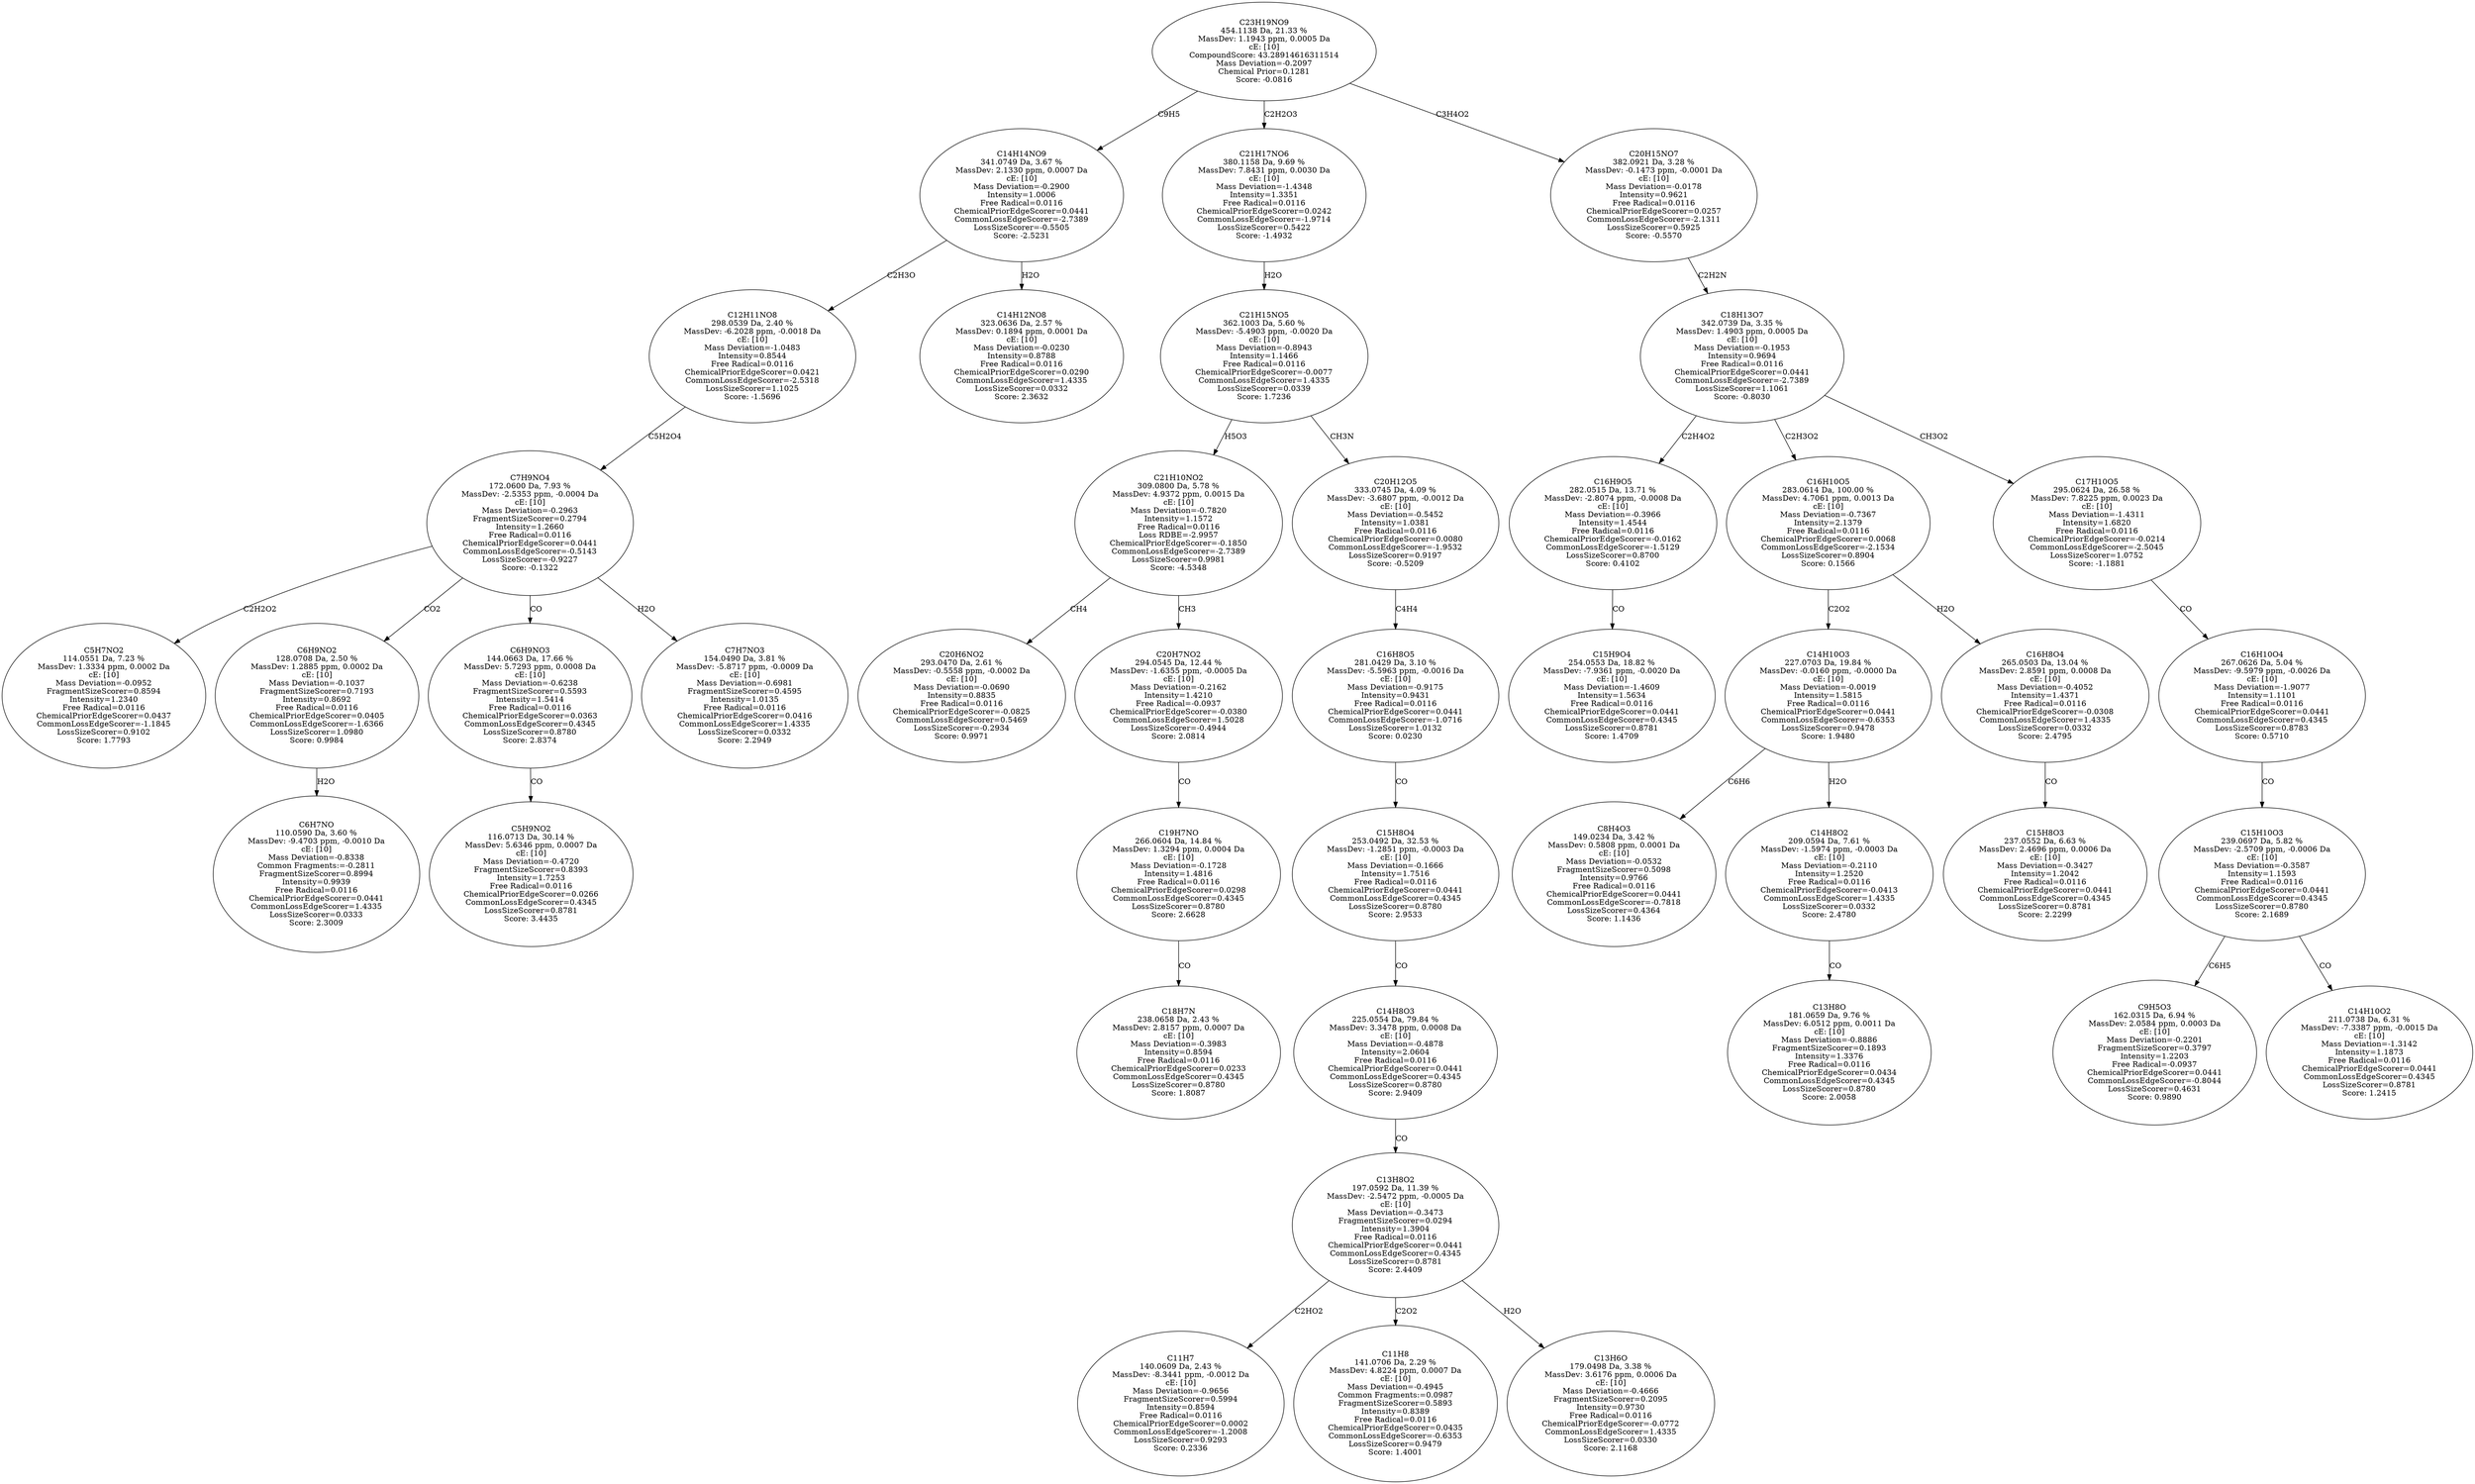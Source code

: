 strict digraph {
v1 [label="C5H7NO2\n114.0551 Da, 7.23 %\nMassDev: 1.3334 ppm, 0.0002 Da\ncE: [10]\nMass Deviation=-0.0952\nFragmentSizeScorer=0.8594\nIntensity=1.2340\nFree Radical=0.0116\nChemicalPriorEdgeScorer=0.0437\nCommonLossEdgeScorer=-1.1845\nLossSizeScorer=0.9102\nScore: 1.7793"];
v2 [label="C6H7NO\n110.0590 Da, 3.60 %\nMassDev: -9.4703 ppm, -0.0010 Da\ncE: [10]\nMass Deviation=-0.8338\nCommon Fragments:=-0.2811\nFragmentSizeScorer=0.8994\nIntensity=0.9939\nFree Radical=0.0116\nChemicalPriorEdgeScorer=0.0441\nCommonLossEdgeScorer=1.4335\nLossSizeScorer=0.0333\nScore: 2.3009"];
v3 [label="C6H9NO2\n128.0708 Da, 2.50 %\nMassDev: 1.2885 ppm, 0.0002 Da\ncE: [10]\nMass Deviation=-0.1037\nFragmentSizeScorer=0.7193\nIntensity=0.8692\nFree Radical=0.0116\nChemicalPriorEdgeScorer=0.0405\nCommonLossEdgeScorer=-1.6366\nLossSizeScorer=1.0980\nScore: 0.9984"];
v4 [label="C5H9NO2\n116.0713 Da, 30.14 %\nMassDev: 5.6346 ppm, 0.0007 Da\ncE: [10]\nMass Deviation=-0.4720\nFragmentSizeScorer=0.8393\nIntensity=1.7253\nFree Radical=0.0116\nChemicalPriorEdgeScorer=0.0266\nCommonLossEdgeScorer=0.4345\nLossSizeScorer=0.8781\nScore: 3.4435"];
v5 [label="C6H9NO3\n144.0663 Da, 17.66 %\nMassDev: 5.7293 ppm, 0.0008 Da\ncE: [10]\nMass Deviation=-0.6238\nFragmentSizeScorer=0.5593\nIntensity=1.5414\nFree Radical=0.0116\nChemicalPriorEdgeScorer=0.0363\nCommonLossEdgeScorer=0.4345\nLossSizeScorer=0.8780\nScore: 2.8374"];
v6 [label="C7H7NO3\n154.0490 Da, 3.81 %\nMassDev: -5.8717 ppm, -0.0009 Da\ncE: [10]\nMass Deviation=-0.6981\nFragmentSizeScorer=0.4595\nIntensity=1.0135\nFree Radical=0.0116\nChemicalPriorEdgeScorer=0.0416\nCommonLossEdgeScorer=1.4335\nLossSizeScorer=0.0332\nScore: 2.2949"];
v7 [label="C7H9NO4\n172.0600 Da, 7.93 %\nMassDev: -2.5353 ppm, -0.0004 Da\ncE: [10]\nMass Deviation=-0.2963\nFragmentSizeScorer=0.2794\nIntensity=1.2660\nFree Radical=0.0116\nChemicalPriorEdgeScorer=0.0441\nCommonLossEdgeScorer=-0.5143\nLossSizeScorer=-0.9227\nScore: -0.1322"];
v8 [label="C12H11NO8\n298.0539 Da, 2.40 %\nMassDev: -6.2028 ppm, -0.0018 Da\ncE: [10]\nMass Deviation=-1.0483\nIntensity=0.8544\nFree Radical=0.0116\nChemicalPriorEdgeScorer=0.0421\nCommonLossEdgeScorer=-2.5318\nLossSizeScorer=1.1025\nScore: -1.5696"];
v9 [label="C14H12NO8\n323.0636 Da, 2.57 %\nMassDev: 0.1894 ppm, 0.0001 Da\ncE: [10]\nMass Deviation=-0.0230\nIntensity=0.8788\nFree Radical=0.0116\nChemicalPriorEdgeScorer=0.0290\nCommonLossEdgeScorer=1.4335\nLossSizeScorer=0.0332\nScore: 2.3632"];
v10 [label="C14H14NO9\n341.0749 Da, 3.67 %\nMassDev: 2.1330 ppm, 0.0007 Da\ncE: [10]\nMass Deviation=-0.2900\nIntensity=1.0006\nFree Radical=0.0116\nChemicalPriorEdgeScorer=0.0441\nCommonLossEdgeScorer=-2.7389\nLossSizeScorer=-0.5505\nScore: -2.5231"];
v11 [label="C20H6NO2\n293.0470 Da, 2.61 %\nMassDev: -0.5558 ppm, -0.0002 Da\ncE: [10]\nMass Deviation=-0.0690\nIntensity=0.8835\nFree Radical=0.0116\nChemicalPriorEdgeScorer=-0.0825\nCommonLossEdgeScorer=0.5469\nLossSizeScorer=-0.2934\nScore: 0.9971"];
v12 [label="C18H7N\n238.0658 Da, 2.43 %\nMassDev: 2.8157 ppm, 0.0007 Da\ncE: [10]\nMass Deviation=-0.3983\nIntensity=0.8594\nFree Radical=0.0116\nChemicalPriorEdgeScorer=0.0233\nCommonLossEdgeScorer=0.4345\nLossSizeScorer=0.8780\nScore: 1.8087"];
v13 [label="C19H7NO\n266.0604 Da, 14.84 %\nMassDev: 1.3294 ppm, 0.0004 Da\ncE: [10]\nMass Deviation=-0.1728\nIntensity=1.4816\nFree Radical=0.0116\nChemicalPriorEdgeScorer=0.0298\nCommonLossEdgeScorer=0.4345\nLossSizeScorer=0.8780\nScore: 2.6628"];
v14 [label="C20H7NO2\n294.0545 Da, 12.44 %\nMassDev: -1.6355 ppm, -0.0005 Da\ncE: [10]\nMass Deviation=-0.2162\nIntensity=1.4210\nFree Radical=-0.0937\nChemicalPriorEdgeScorer=-0.0380\nCommonLossEdgeScorer=1.5028\nLossSizeScorer=-0.4944\nScore: 2.0814"];
v15 [label="C21H10NO2\n309.0800 Da, 5.78 %\nMassDev: 4.9372 ppm, 0.0015 Da\ncE: [10]\nMass Deviation=-0.7820\nIntensity=1.1572\nFree Radical=0.0116\nLoss RDBE=-2.9957\nChemicalPriorEdgeScorer=-0.1850\nCommonLossEdgeScorer=-2.7389\nLossSizeScorer=0.9981\nScore: -4.5348"];
v16 [label="C11H7\n140.0609 Da, 2.43 %\nMassDev: -8.3441 ppm, -0.0012 Da\ncE: [10]\nMass Deviation=-0.9656\nFragmentSizeScorer=0.5994\nIntensity=0.8594\nFree Radical=0.0116\nChemicalPriorEdgeScorer=0.0002\nCommonLossEdgeScorer=-1.2008\nLossSizeScorer=0.9293\nScore: 0.2336"];
v17 [label="C11H8\n141.0706 Da, 2.29 %\nMassDev: 4.8224 ppm, 0.0007 Da\ncE: [10]\nMass Deviation=-0.4945\nCommon Fragments:=0.0987\nFragmentSizeScorer=0.5893\nIntensity=0.8389\nFree Radical=0.0116\nChemicalPriorEdgeScorer=0.0435\nCommonLossEdgeScorer=-0.6353\nLossSizeScorer=0.9479\nScore: 1.4001"];
v18 [label="C13H6O\n179.0498 Da, 3.38 %\nMassDev: 3.6176 ppm, 0.0006 Da\ncE: [10]\nMass Deviation=-0.4666\nFragmentSizeScorer=0.2095\nIntensity=0.9730\nFree Radical=0.0116\nChemicalPriorEdgeScorer=-0.0772\nCommonLossEdgeScorer=1.4335\nLossSizeScorer=0.0330\nScore: 2.1168"];
v19 [label="C13H8O2\n197.0592 Da, 11.39 %\nMassDev: -2.5472 ppm, -0.0005 Da\ncE: [10]\nMass Deviation=-0.3473\nFragmentSizeScorer=0.0294\nIntensity=1.3904\nFree Radical=0.0116\nChemicalPriorEdgeScorer=0.0441\nCommonLossEdgeScorer=0.4345\nLossSizeScorer=0.8781\nScore: 2.4409"];
v20 [label="C14H8O3\n225.0554 Da, 79.84 %\nMassDev: 3.3478 ppm, 0.0008 Da\ncE: [10]\nMass Deviation=-0.4878\nIntensity=2.0604\nFree Radical=0.0116\nChemicalPriorEdgeScorer=0.0441\nCommonLossEdgeScorer=0.4345\nLossSizeScorer=0.8780\nScore: 2.9409"];
v21 [label="C15H8O4\n253.0492 Da, 32.53 %\nMassDev: -1.2851 ppm, -0.0003 Da\ncE: [10]\nMass Deviation=-0.1666\nIntensity=1.7516\nFree Radical=0.0116\nChemicalPriorEdgeScorer=0.0441\nCommonLossEdgeScorer=0.4345\nLossSizeScorer=0.8780\nScore: 2.9533"];
v22 [label="C16H8O5\n281.0429 Da, 3.10 %\nMassDev: -5.5963 ppm, -0.0016 Da\ncE: [10]\nMass Deviation=-0.9175\nIntensity=0.9431\nFree Radical=0.0116\nChemicalPriorEdgeScorer=0.0441\nCommonLossEdgeScorer=-1.0716\nLossSizeScorer=1.0132\nScore: 0.0230"];
v23 [label="C20H12O5\n333.0745 Da, 4.09 %\nMassDev: -3.6807 ppm, -0.0012 Da\ncE: [10]\nMass Deviation=-0.5452\nIntensity=1.0381\nFree Radical=0.0116\nChemicalPriorEdgeScorer=0.0080\nCommonLossEdgeScorer=-1.9532\nLossSizeScorer=0.9197\nScore: -0.5209"];
v24 [label="C21H15NO5\n362.1003 Da, 5.60 %\nMassDev: -5.4903 ppm, -0.0020 Da\ncE: [10]\nMass Deviation=-0.8943\nIntensity=1.1466\nFree Radical=0.0116\nChemicalPriorEdgeScorer=-0.0077\nCommonLossEdgeScorer=1.4335\nLossSizeScorer=0.0339\nScore: 1.7236"];
v25 [label="C21H17NO6\n380.1158 Da, 9.69 %\nMassDev: 7.8431 ppm, 0.0030 Da\ncE: [10]\nMass Deviation=-1.4348\nIntensity=1.3351\nFree Radical=0.0116\nChemicalPriorEdgeScorer=0.0242\nCommonLossEdgeScorer=-1.9714\nLossSizeScorer=0.5422\nScore: -1.4932"];
v26 [label="C15H9O4\n254.0553 Da, 18.82 %\nMassDev: -7.9361 ppm, -0.0020 Da\ncE: [10]\nMass Deviation=-1.4609\nIntensity=1.5634\nFree Radical=0.0116\nChemicalPriorEdgeScorer=0.0441\nCommonLossEdgeScorer=0.4345\nLossSizeScorer=0.8781\nScore: 1.4709"];
v27 [label="C16H9O5\n282.0515 Da, 13.71 %\nMassDev: -2.8074 ppm, -0.0008 Da\ncE: [10]\nMass Deviation=-0.3966\nIntensity=1.4544\nFree Radical=0.0116\nChemicalPriorEdgeScorer=-0.0162\nCommonLossEdgeScorer=-1.5129\nLossSizeScorer=0.8700\nScore: 0.4102"];
v28 [label="C8H4O3\n149.0234 Da, 3.42 %\nMassDev: 0.5808 ppm, 0.0001 Da\ncE: [10]\nMass Deviation=-0.0532\nFragmentSizeScorer=0.5098\nIntensity=0.9766\nFree Radical=0.0116\nChemicalPriorEdgeScorer=0.0441\nCommonLossEdgeScorer=-0.7818\nLossSizeScorer=0.4364\nScore: 1.1436"];
v29 [label="C13H8O\n181.0659 Da, 9.76 %\nMassDev: 6.0512 ppm, 0.0011 Da\ncE: [10]\nMass Deviation=-0.8886\nFragmentSizeScorer=0.1893\nIntensity=1.3376\nFree Radical=0.0116\nChemicalPriorEdgeScorer=0.0434\nCommonLossEdgeScorer=0.4345\nLossSizeScorer=0.8780\nScore: 2.0058"];
v30 [label="C14H8O2\n209.0594 Da, 7.61 %\nMassDev: -1.5974 ppm, -0.0003 Da\ncE: [10]\nMass Deviation=-0.2110\nIntensity=1.2520\nFree Radical=0.0116\nChemicalPriorEdgeScorer=-0.0413\nCommonLossEdgeScorer=1.4335\nLossSizeScorer=0.0332\nScore: 2.4780"];
v31 [label="C14H10O3\n227.0703 Da, 19.84 %\nMassDev: -0.0160 ppm, -0.0000 Da\ncE: [10]\nMass Deviation=-0.0019\nIntensity=1.5815\nFree Radical=0.0116\nChemicalPriorEdgeScorer=0.0441\nCommonLossEdgeScorer=-0.6353\nLossSizeScorer=0.9478\nScore: 1.9480"];
v32 [label="C15H8O3\n237.0552 Da, 6.63 %\nMassDev: 2.4696 ppm, 0.0006 Da\ncE: [10]\nMass Deviation=-0.3427\nIntensity=1.2042\nFree Radical=0.0116\nChemicalPriorEdgeScorer=0.0441\nCommonLossEdgeScorer=0.4345\nLossSizeScorer=0.8781\nScore: 2.2299"];
v33 [label="C16H8O4\n265.0503 Da, 13.04 %\nMassDev: 2.8591 ppm, 0.0008 Da\ncE: [10]\nMass Deviation=-0.4052\nIntensity=1.4371\nFree Radical=0.0116\nChemicalPriorEdgeScorer=-0.0308\nCommonLossEdgeScorer=1.4335\nLossSizeScorer=0.0332\nScore: 2.4795"];
v34 [label="C16H10O5\n283.0614 Da, 100.00 %\nMassDev: 4.7061 ppm, 0.0013 Da\ncE: [10]\nMass Deviation=-0.7367\nIntensity=2.1379\nFree Radical=0.0116\nChemicalPriorEdgeScorer=0.0068\nCommonLossEdgeScorer=-2.1534\nLossSizeScorer=0.8904\nScore: 0.1566"];
v35 [label="C9H5O3\n162.0315 Da, 6.94 %\nMassDev: 2.0584 ppm, 0.0003 Da\ncE: [10]\nMass Deviation=-0.2201\nFragmentSizeScorer=0.3797\nIntensity=1.2203\nFree Radical=-0.0937\nChemicalPriorEdgeScorer=0.0441\nCommonLossEdgeScorer=-0.8044\nLossSizeScorer=0.4631\nScore: 0.9890"];
v36 [label="C14H10O2\n211.0738 Da, 6.31 %\nMassDev: -7.3387 ppm, -0.0015 Da\ncE: [10]\nMass Deviation=-1.3142\nIntensity=1.1873\nFree Radical=0.0116\nChemicalPriorEdgeScorer=0.0441\nCommonLossEdgeScorer=0.4345\nLossSizeScorer=0.8781\nScore: 1.2415"];
v37 [label="C15H10O3\n239.0697 Da, 5.82 %\nMassDev: -2.5709 ppm, -0.0006 Da\ncE: [10]\nMass Deviation=-0.3587\nIntensity=1.1593\nFree Radical=0.0116\nChemicalPriorEdgeScorer=0.0441\nCommonLossEdgeScorer=0.4345\nLossSizeScorer=0.8780\nScore: 2.1689"];
v38 [label="C16H10O4\n267.0626 Da, 5.04 %\nMassDev: -9.5979 ppm, -0.0026 Da\ncE: [10]\nMass Deviation=-1.9077\nIntensity=1.1101\nFree Radical=0.0116\nChemicalPriorEdgeScorer=0.0441\nCommonLossEdgeScorer=0.4345\nLossSizeScorer=0.8783\nScore: 0.5710"];
v39 [label="C17H10O5\n295.0624 Da, 26.58 %\nMassDev: 7.8225 ppm, 0.0023 Da\ncE: [10]\nMass Deviation=-1.4311\nIntensity=1.6820\nFree Radical=0.0116\nChemicalPriorEdgeScorer=-0.0214\nCommonLossEdgeScorer=-2.5045\nLossSizeScorer=1.0752\nScore: -1.1881"];
v40 [label="C18H13O7\n342.0739 Da, 3.35 %\nMassDev: 1.4903 ppm, 0.0005 Da\ncE: [10]\nMass Deviation=-0.1953\nIntensity=0.9694\nFree Radical=0.0116\nChemicalPriorEdgeScorer=0.0441\nCommonLossEdgeScorer=-2.7389\nLossSizeScorer=1.1061\nScore: -0.8030"];
v41 [label="C20H15NO7\n382.0921 Da, 3.28 %\nMassDev: -0.1473 ppm, -0.0001 Da\ncE: [10]\nMass Deviation=-0.0178\nIntensity=0.9621\nFree Radical=0.0116\nChemicalPriorEdgeScorer=0.0257\nCommonLossEdgeScorer=-2.1311\nLossSizeScorer=0.5925\nScore: -0.5570"];
v42 [label="C23H19NO9\n454.1138 Da, 21.33 %\nMassDev: 1.1943 ppm, 0.0005 Da\ncE: [10]\nCompoundScore: 43.28914616311514\nMass Deviation=-0.2097\nChemical Prior=0.1281\nScore: -0.0816"];
v7 -> v1 [label="C2H2O2"];
v3 -> v2 [label="H2O"];
v7 -> v3 [label="CO2"];
v5 -> v4 [label="CO"];
v7 -> v5 [label="CO"];
v7 -> v6 [label="H2O"];
v8 -> v7 [label="C5H2O4"];
v10 -> v8 [label="C2H3O"];
v10 -> v9 [label="H2O"];
v42 -> v10 [label="C9H5"];
v15 -> v11 [label="CH4"];
v13 -> v12 [label="CO"];
v14 -> v13 [label="CO"];
v15 -> v14 [label="CH3"];
v24 -> v15 [label="H5O3"];
v19 -> v16 [label="C2HO2"];
v19 -> v17 [label="C2O2"];
v19 -> v18 [label="H2O"];
v20 -> v19 [label="CO"];
v21 -> v20 [label="CO"];
v22 -> v21 [label="CO"];
v23 -> v22 [label="C4H4"];
v24 -> v23 [label="CH3N"];
v25 -> v24 [label="H2O"];
v42 -> v25 [label="C2H2O3"];
v27 -> v26 [label="CO"];
v40 -> v27 [label="C2H4O2"];
v31 -> v28 [label="C6H6"];
v30 -> v29 [label="CO"];
v31 -> v30 [label="H2O"];
v34 -> v31 [label="C2O2"];
v33 -> v32 [label="CO"];
v34 -> v33 [label="H2O"];
v40 -> v34 [label="C2H3O2"];
v37 -> v35 [label="C6H5"];
v37 -> v36 [label="CO"];
v38 -> v37 [label="CO"];
v39 -> v38 [label="CO"];
v40 -> v39 [label="CH3O2"];
v41 -> v40 [label="C2H2N"];
v42 -> v41 [label="C3H4O2"];
}
